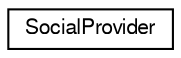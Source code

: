 digraph G
{
  edge [fontname="FreeSans",fontsize="10",labelfontname="FreeSans",labelfontsize="10"];
  node [fontname="FreeSans",fontsize="10",shape=record];
  rankdir=LR;
  Node1 [label="SocialProvider",height=0.2,width=0.4,color="black", fillcolor="white", style="filled",URL="$db/de4/classcom_1_1scoreloop_1_1client_1_1android_1_1core_1_1model_1_1_social_provider.html"];
}
